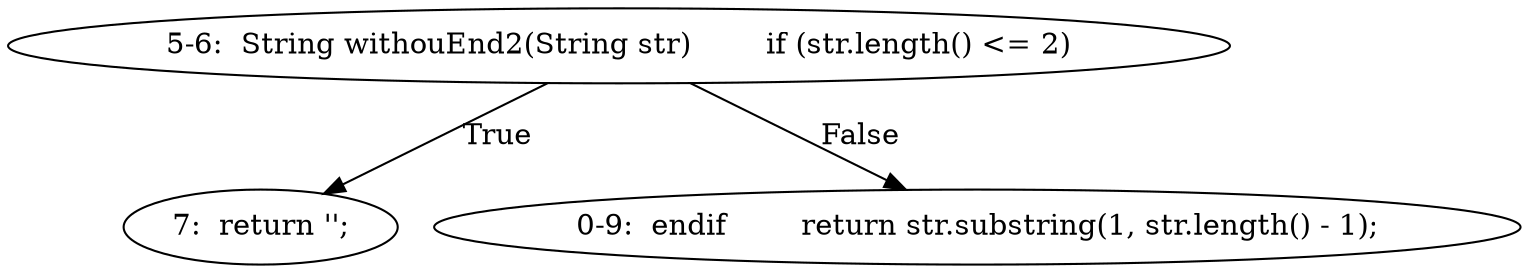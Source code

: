 digraph result_test { 
// graph-vertices
  a1  [label="5-6:  String withouEnd2(String str)	if (str.length() <= 2)"]; 
  2  [label="7:  return '';"]; 
  a2  [label="0-9:  endif	return str.substring(1, str.length() - 1);"]; 
// graph-edges
  a1 -> 2  [label="True"]; 
  a1 -> a2  [label="False"]; 
}